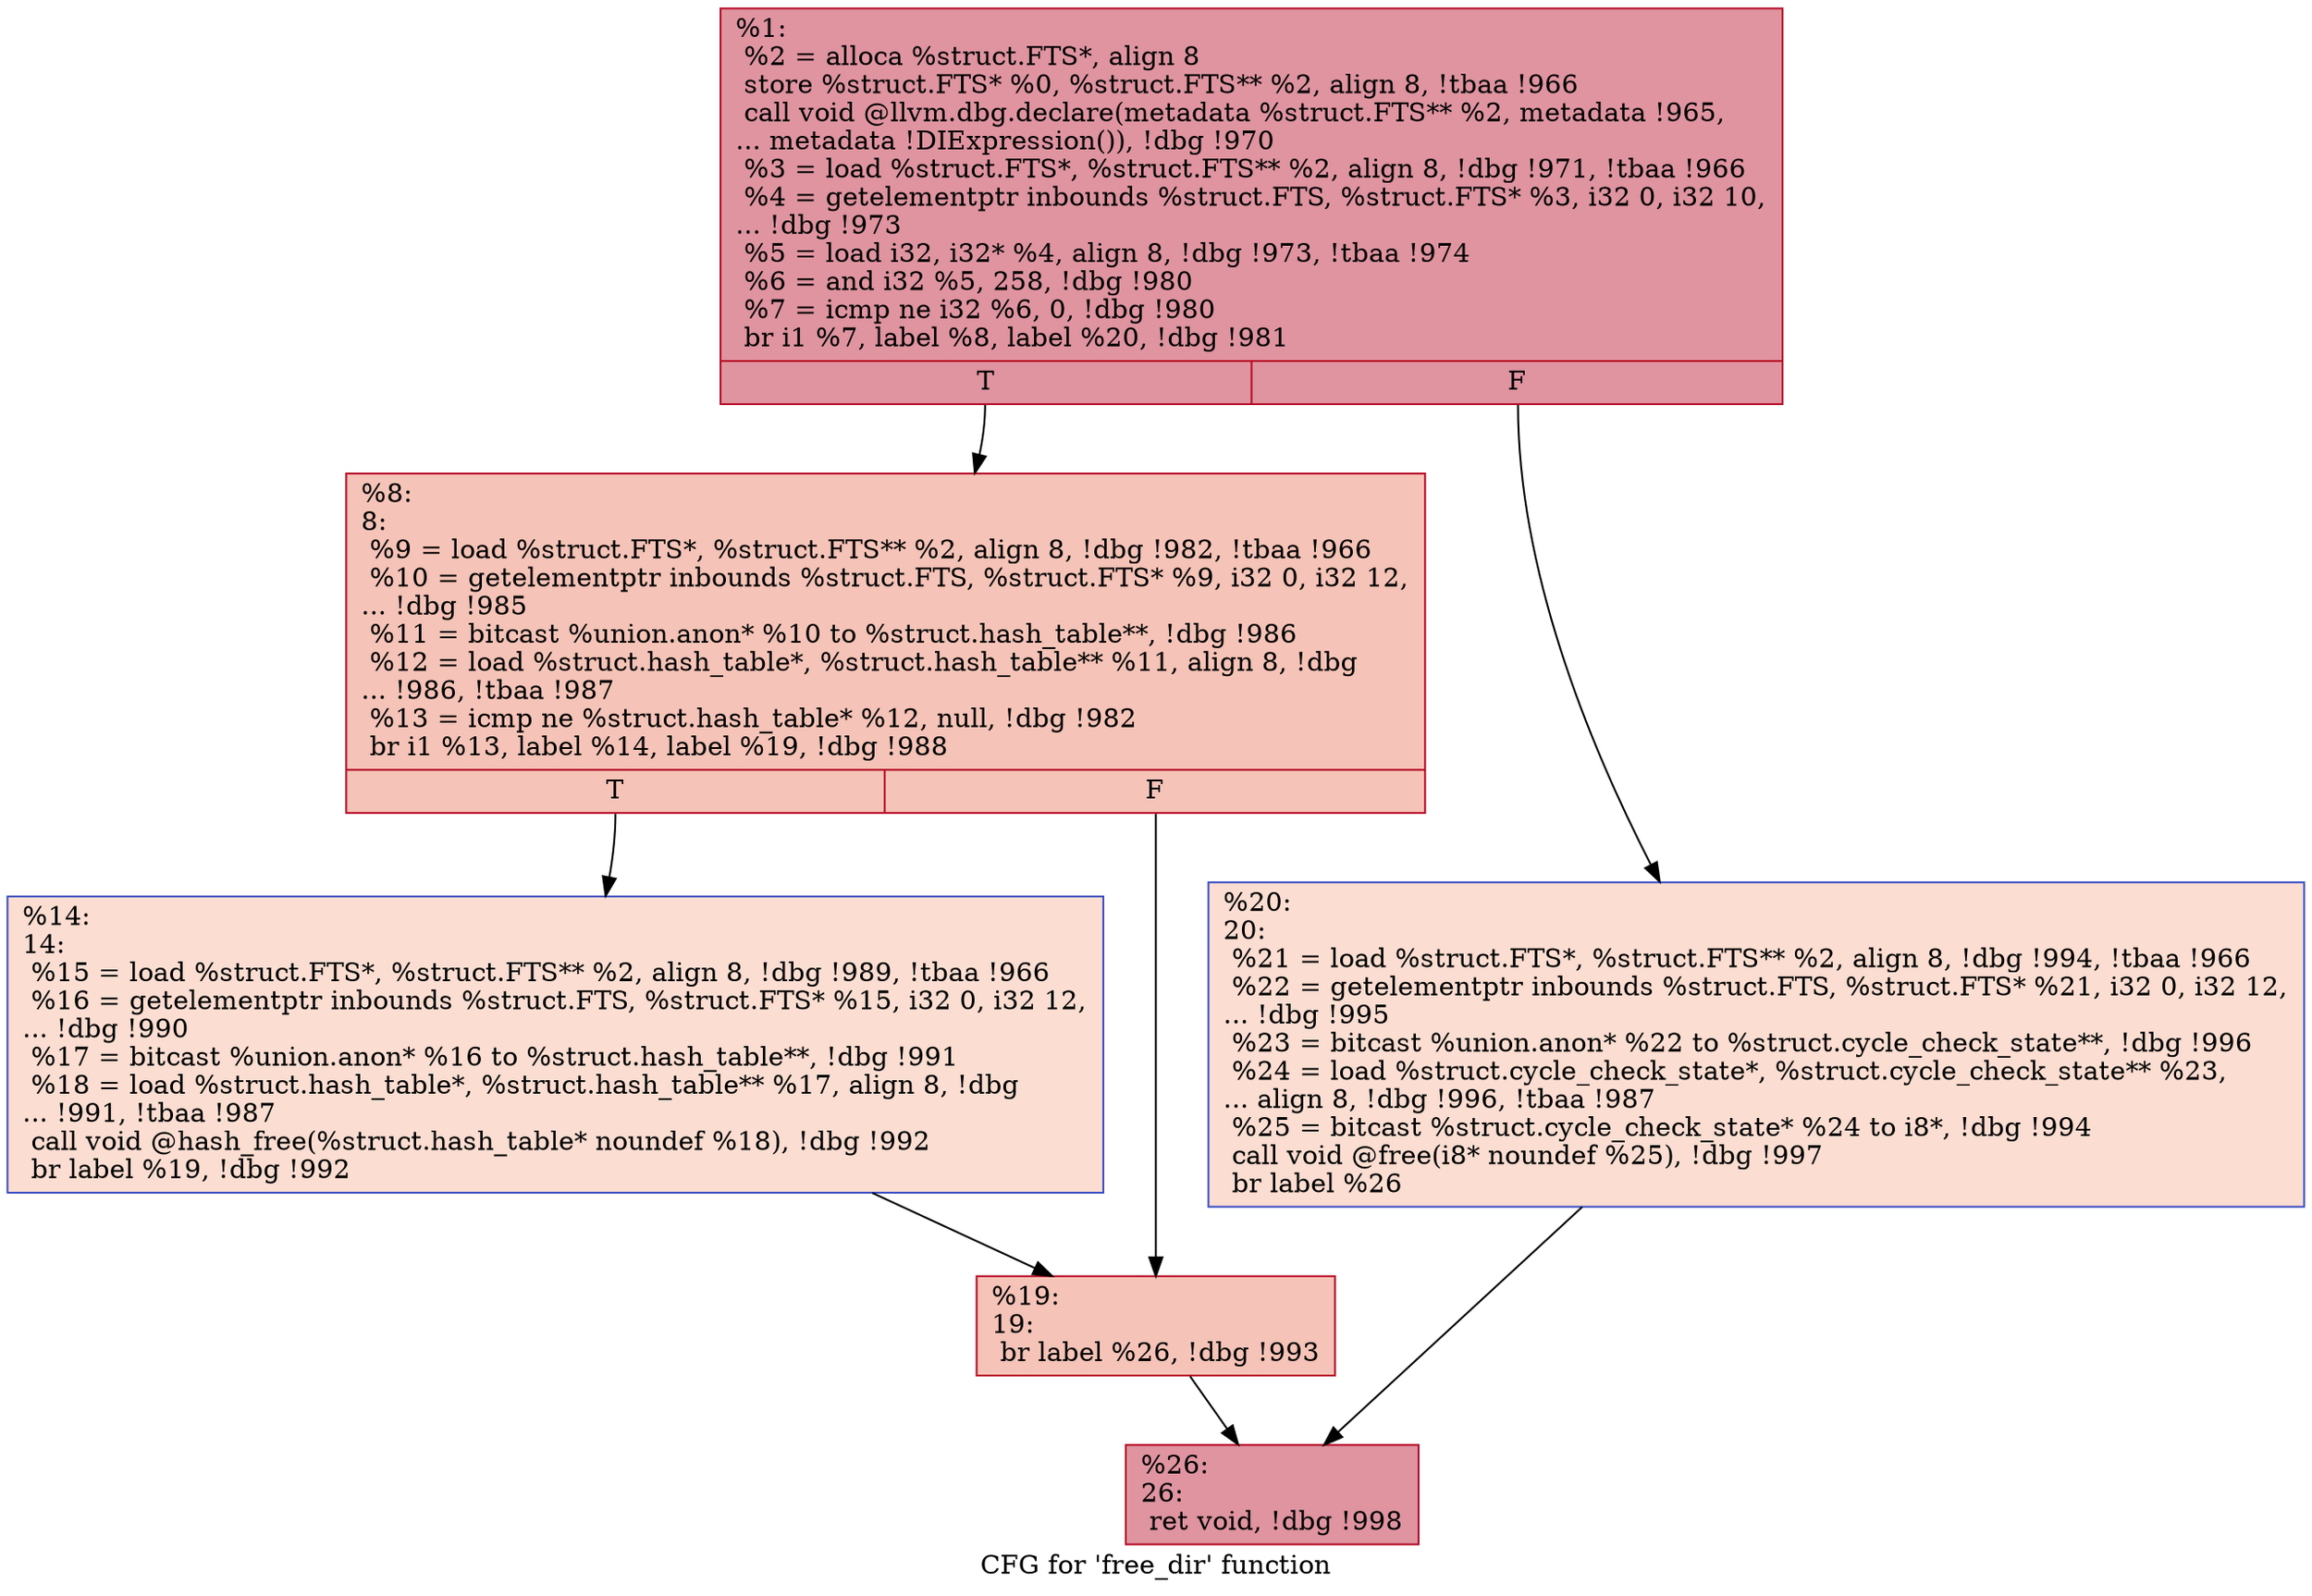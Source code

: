 digraph "CFG for 'free_dir' function" {
	label="CFG for 'free_dir' function";

	Node0x2190f80 [shape=record,color="#b70d28ff", style=filled, fillcolor="#b70d2870",label="{%1:\l  %2 = alloca %struct.FTS*, align 8\l  store %struct.FTS* %0, %struct.FTS** %2, align 8, !tbaa !966\l  call void @llvm.dbg.declare(metadata %struct.FTS** %2, metadata !965,\l... metadata !DIExpression()), !dbg !970\l  %3 = load %struct.FTS*, %struct.FTS** %2, align 8, !dbg !971, !tbaa !966\l  %4 = getelementptr inbounds %struct.FTS, %struct.FTS* %3, i32 0, i32 10,\l... !dbg !973\l  %5 = load i32, i32* %4, align 8, !dbg !973, !tbaa !974\l  %6 = and i32 %5, 258, !dbg !980\l  %7 = icmp ne i32 %6, 0, !dbg !980\l  br i1 %7, label %8, label %20, !dbg !981\l|{<s0>T|<s1>F}}"];
	Node0x2190f80:s0 -> Node0x2190fd0;
	Node0x2190f80:s1 -> Node0x21910c0;
	Node0x2190fd0 [shape=record,color="#b70d28ff", style=filled, fillcolor="#e8765c70",label="{%8:\l8:                                                \l  %9 = load %struct.FTS*, %struct.FTS** %2, align 8, !dbg !982, !tbaa !966\l  %10 = getelementptr inbounds %struct.FTS, %struct.FTS* %9, i32 0, i32 12,\l... !dbg !985\l  %11 = bitcast %union.anon* %10 to %struct.hash_table**, !dbg !986\l  %12 = load %struct.hash_table*, %struct.hash_table** %11, align 8, !dbg\l... !986, !tbaa !987\l  %13 = icmp ne %struct.hash_table* %12, null, !dbg !982\l  br i1 %13, label %14, label %19, !dbg !988\l|{<s0>T|<s1>F}}"];
	Node0x2190fd0:s0 -> Node0x2191020;
	Node0x2190fd0:s1 -> Node0x2191070;
	Node0x2191020 [shape=record,color="#3d50c3ff", style=filled, fillcolor="#f7b39670",label="{%14:\l14:                                               \l  %15 = load %struct.FTS*, %struct.FTS** %2, align 8, !dbg !989, !tbaa !966\l  %16 = getelementptr inbounds %struct.FTS, %struct.FTS* %15, i32 0, i32 12,\l... !dbg !990\l  %17 = bitcast %union.anon* %16 to %struct.hash_table**, !dbg !991\l  %18 = load %struct.hash_table*, %struct.hash_table** %17, align 8, !dbg\l... !991, !tbaa !987\l  call void @hash_free(%struct.hash_table* noundef %18), !dbg !992\l  br label %19, !dbg !992\l}"];
	Node0x2191020 -> Node0x2191070;
	Node0x2191070 [shape=record,color="#b70d28ff", style=filled, fillcolor="#e8765c70",label="{%19:\l19:                                               \l  br label %26, !dbg !993\l}"];
	Node0x2191070 -> Node0x2191110;
	Node0x21910c0 [shape=record,color="#3d50c3ff", style=filled, fillcolor="#f7b39670",label="{%20:\l20:                                               \l  %21 = load %struct.FTS*, %struct.FTS** %2, align 8, !dbg !994, !tbaa !966\l  %22 = getelementptr inbounds %struct.FTS, %struct.FTS* %21, i32 0, i32 12,\l... !dbg !995\l  %23 = bitcast %union.anon* %22 to %struct.cycle_check_state**, !dbg !996\l  %24 = load %struct.cycle_check_state*, %struct.cycle_check_state** %23,\l... align 8, !dbg !996, !tbaa !987\l  %25 = bitcast %struct.cycle_check_state* %24 to i8*, !dbg !994\l  call void @free(i8* noundef %25), !dbg !997\l  br label %26\l}"];
	Node0x21910c0 -> Node0x2191110;
	Node0x2191110 [shape=record,color="#b70d28ff", style=filled, fillcolor="#b70d2870",label="{%26:\l26:                                               \l  ret void, !dbg !998\l}"];
}
